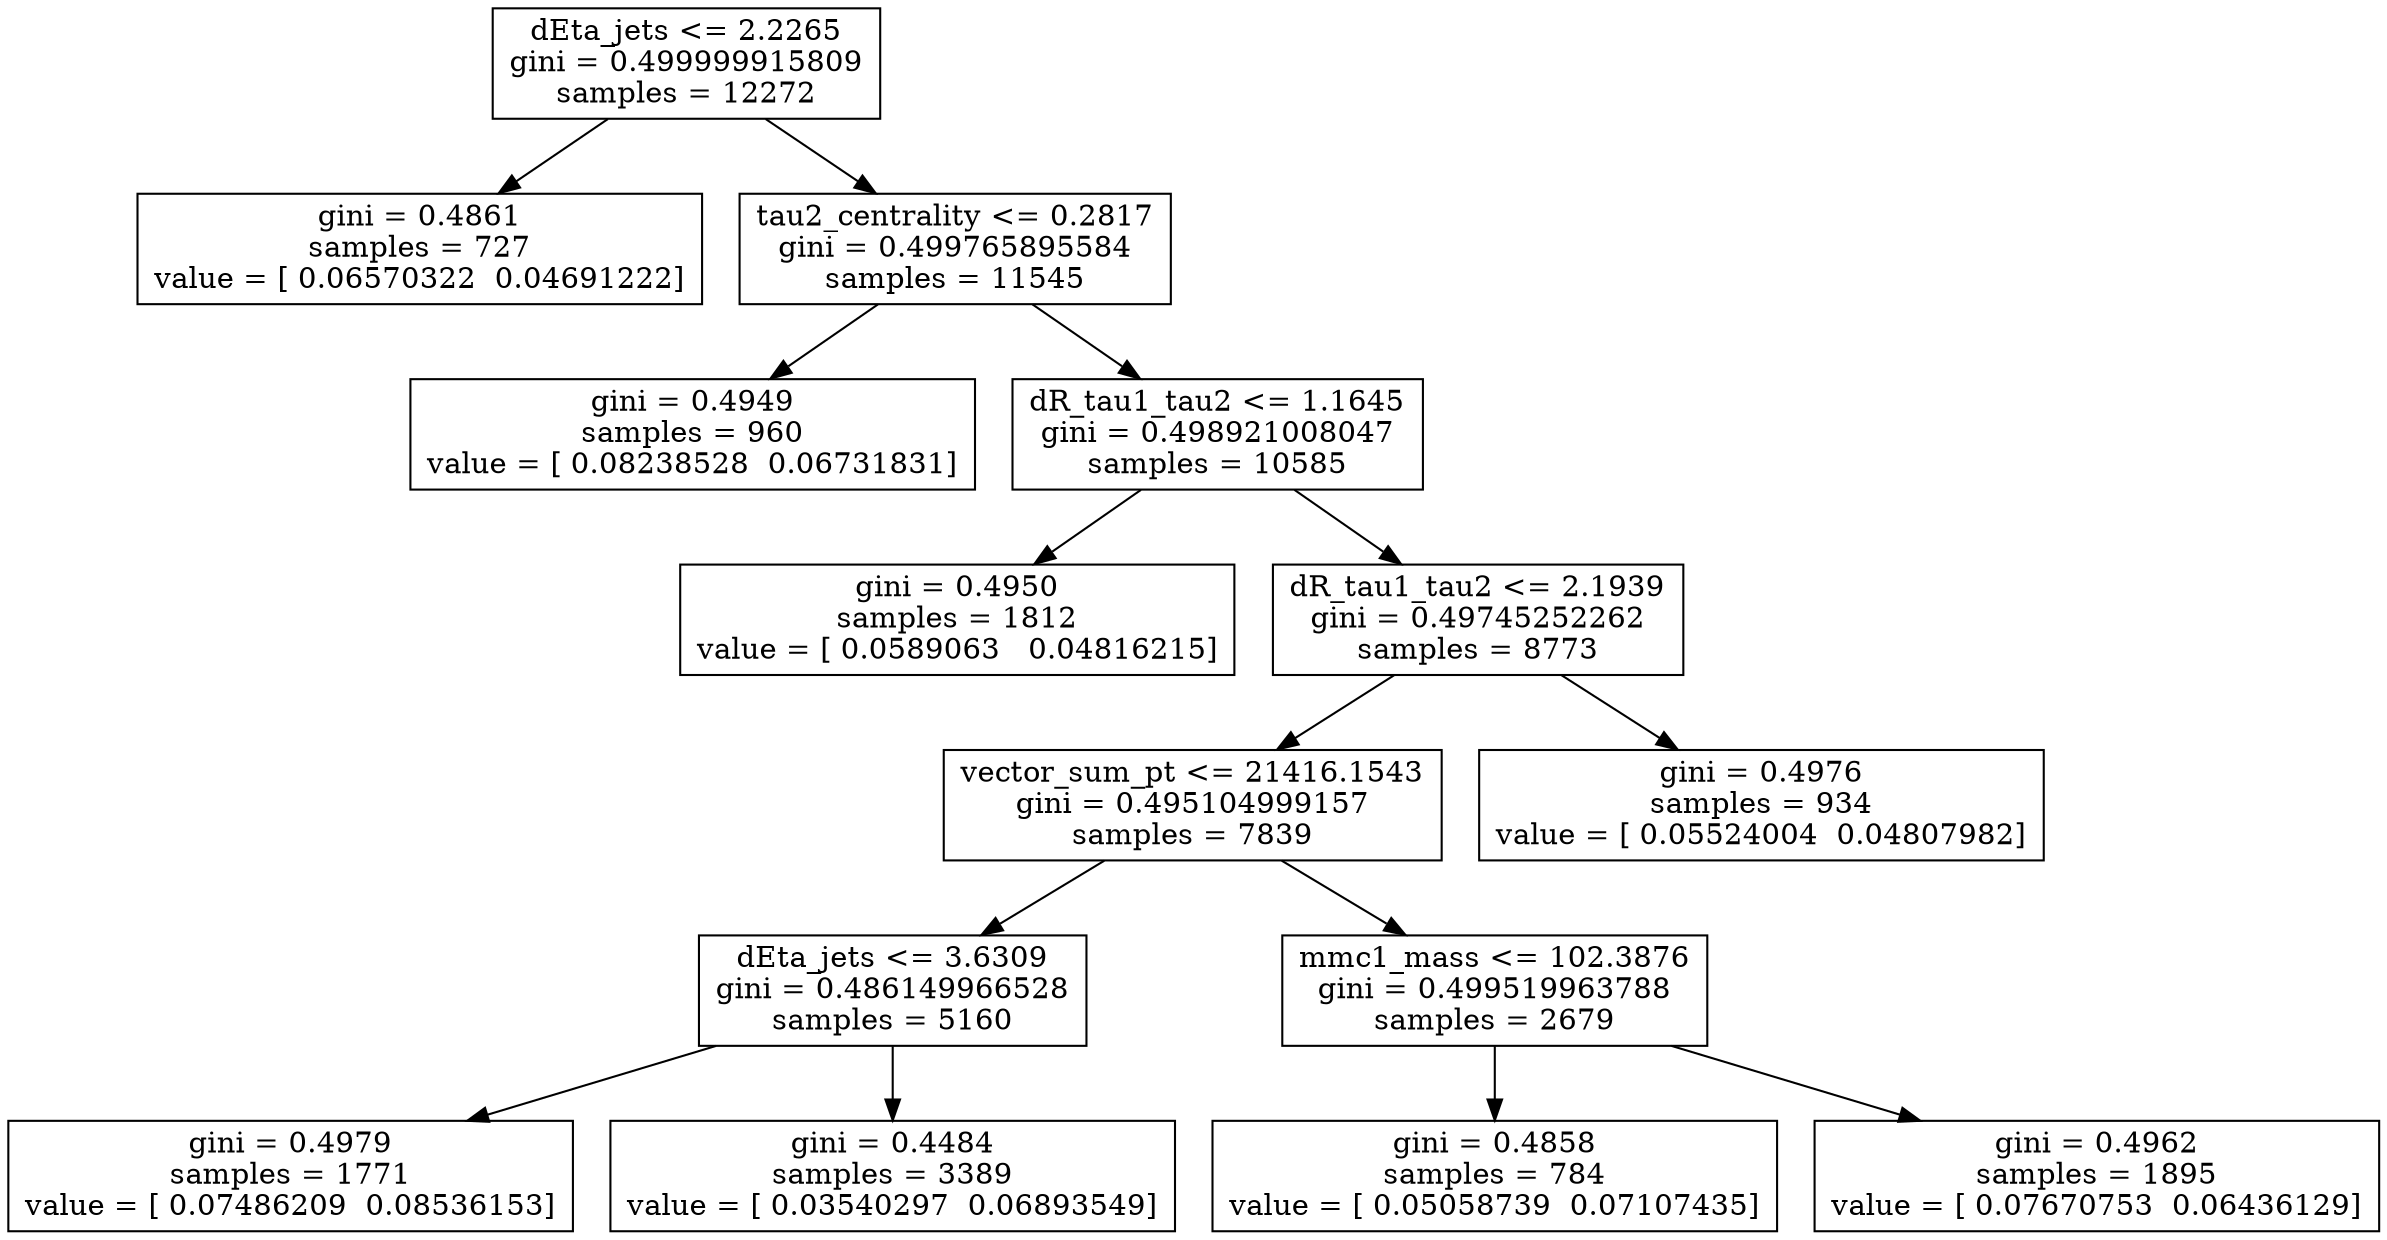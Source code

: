 digraph Tree {
0 [label="dEta_jets <= 2.2265\ngini = 0.499999915809\nsamples = 12272", shape="box"] ;
1 [label="gini = 0.4861\nsamples = 727\nvalue = [ 0.06570322  0.04691222]", shape="box"] ;
0 -> 1 ;
2 [label="tau2_centrality <= 0.2817\ngini = 0.499765895584\nsamples = 11545", shape="box"] ;
0 -> 2 ;
3 [label="gini = 0.4949\nsamples = 960\nvalue = [ 0.08238528  0.06731831]", shape="box"] ;
2 -> 3 ;
4 [label="dR_tau1_tau2 <= 1.1645\ngini = 0.498921008047\nsamples = 10585", shape="box"] ;
2 -> 4 ;
5 [label="gini = 0.4950\nsamples = 1812\nvalue = [ 0.0589063   0.04816215]", shape="box"] ;
4 -> 5 ;
6 [label="dR_tau1_tau2 <= 2.1939\ngini = 0.49745252262\nsamples = 8773", shape="box"] ;
4 -> 6 ;
7 [label="vector_sum_pt <= 21416.1543\ngini = 0.495104999157\nsamples = 7839", shape="box"] ;
6 -> 7 ;
8 [label="dEta_jets <= 3.6309\ngini = 0.486149966528\nsamples = 5160", shape="box"] ;
7 -> 8 ;
9 [label="gini = 0.4979\nsamples = 1771\nvalue = [ 0.07486209  0.08536153]", shape="box"] ;
8 -> 9 ;
10 [label="gini = 0.4484\nsamples = 3389\nvalue = [ 0.03540297  0.06893549]", shape="box"] ;
8 -> 10 ;
11 [label="mmc1_mass <= 102.3876\ngini = 0.499519963788\nsamples = 2679", shape="box"] ;
7 -> 11 ;
12 [label="gini = 0.4858\nsamples = 784\nvalue = [ 0.05058739  0.07107435]", shape="box"] ;
11 -> 12 ;
13 [label="gini = 0.4962\nsamples = 1895\nvalue = [ 0.07670753  0.06436129]", shape="box"] ;
11 -> 13 ;
14 [label="gini = 0.4976\nsamples = 934\nvalue = [ 0.05524004  0.04807982]", shape="box"] ;
6 -> 14 ;
}